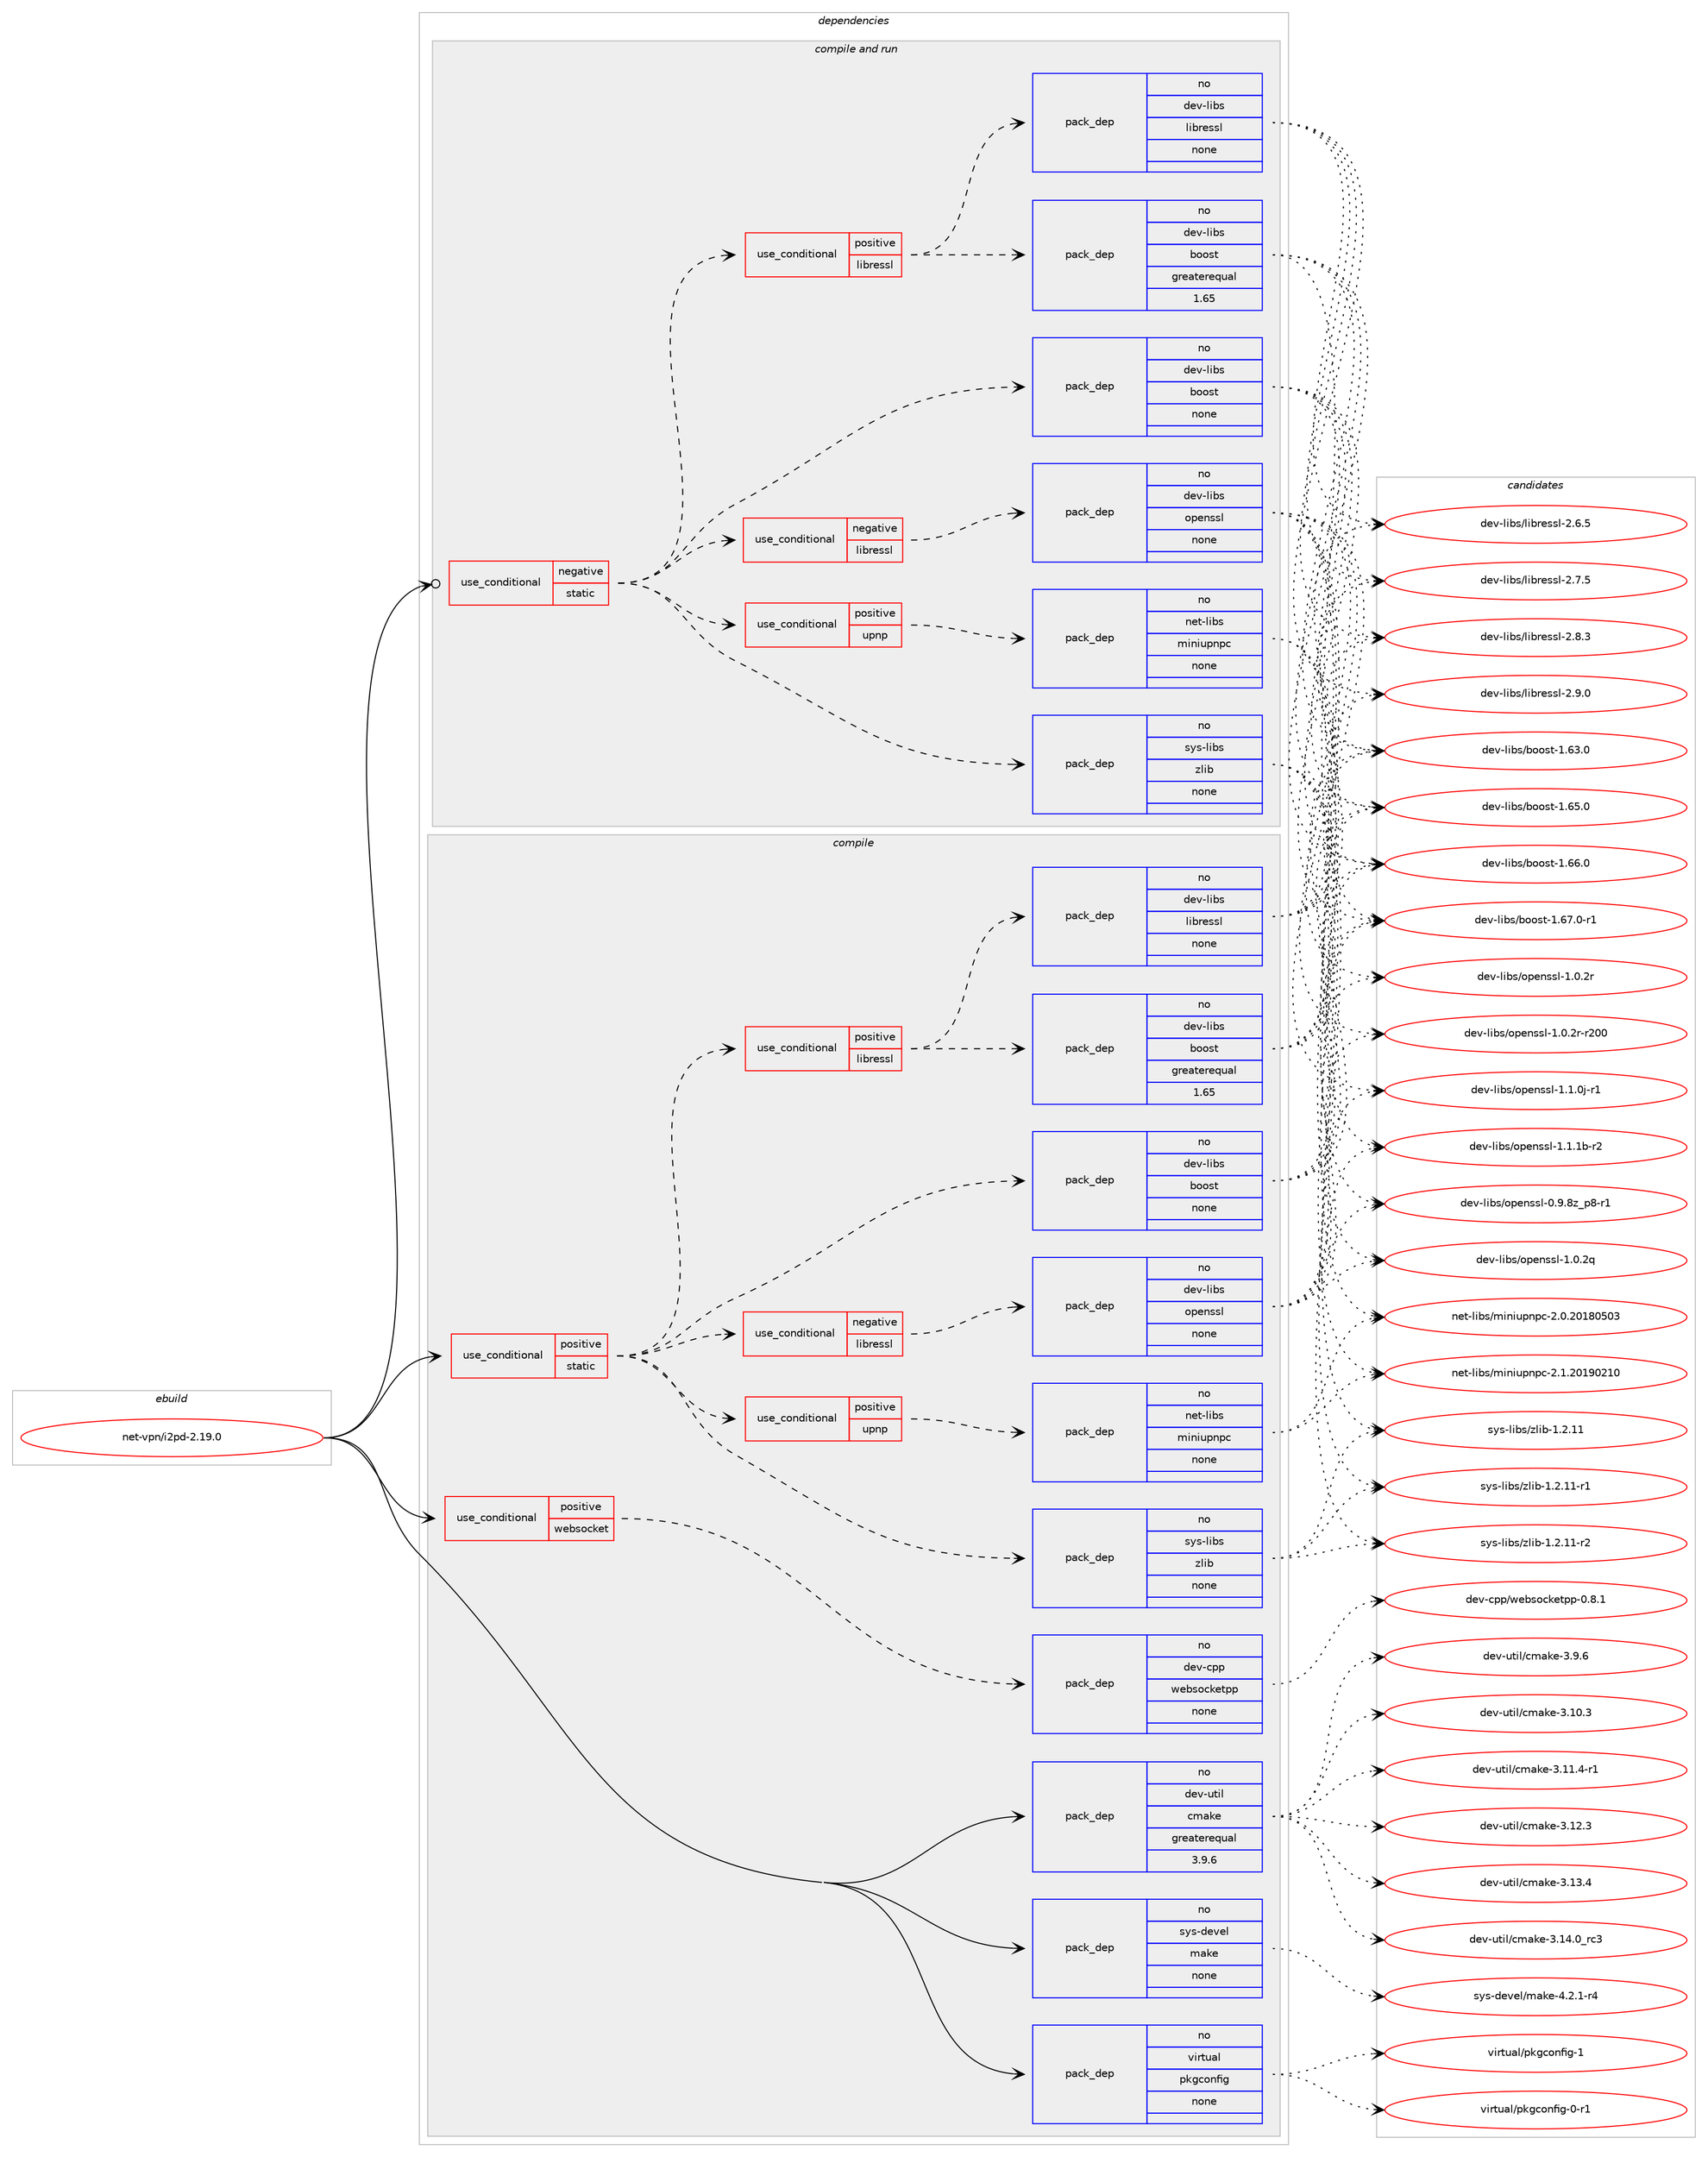 digraph prolog {

# *************
# Graph options
# *************

newrank=true;
concentrate=true;
compound=true;
graph [rankdir=LR,fontname=Helvetica,fontsize=10,ranksep=1.5];#, ranksep=2.5, nodesep=0.2];
edge  [arrowhead=vee];
node  [fontname=Helvetica,fontsize=10];

# **********
# The ebuild
# **********

subgraph cluster_leftcol {
color=gray;
rank=same;
label=<<i>ebuild</i>>;
id [label="net-vpn/i2pd-2.19.0", color=red, width=4, href="../net-vpn/i2pd-2.19.0.svg"];
}

# ****************
# The dependencies
# ****************

subgraph cluster_midcol {
color=gray;
label=<<i>dependencies</i>>;
subgraph cluster_compile {
fillcolor="#eeeeee";
style=filled;
label=<<i>compile</i>>;
subgraph cond450749 {
dependency1678546 [label=<<TABLE BORDER="0" CELLBORDER="1" CELLSPACING="0" CELLPADDING="4"><TR><TD ROWSPAN="3" CELLPADDING="10">use_conditional</TD></TR><TR><TD>positive</TD></TR><TR><TD>static</TD></TR></TABLE>>, shape=none, color=red];
subgraph pack1200326 {
dependency1678547 [label=<<TABLE BORDER="0" CELLBORDER="1" CELLSPACING="0" CELLPADDING="4" WIDTH="220"><TR><TD ROWSPAN="6" CELLPADDING="30">pack_dep</TD></TR><TR><TD WIDTH="110">no</TD></TR><TR><TD>dev-libs</TD></TR><TR><TD>boost</TD></TR><TR><TD>none</TD></TR><TR><TD></TD></TR></TABLE>>, shape=none, color=blue];
}
dependency1678546:e -> dependency1678547:w [weight=20,style="dashed",arrowhead="vee"];
subgraph cond450750 {
dependency1678548 [label=<<TABLE BORDER="0" CELLBORDER="1" CELLSPACING="0" CELLPADDING="4"><TR><TD ROWSPAN="3" CELLPADDING="10">use_conditional</TD></TR><TR><TD>negative</TD></TR><TR><TD>libressl</TD></TR></TABLE>>, shape=none, color=red];
subgraph pack1200327 {
dependency1678549 [label=<<TABLE BORDER="0" CELLBORDER="1" CELLSPACING="0" CELLPADDING="4" WIDTH="220"><TR><TD ROWSPAN="6" CELLPADDING="30">pack_dep</TD></TR><TR><TD WIDTH="110">no</TD></TR><TR><TD>dev-libs</TD></TR><TR><TD>openssl</TD></TR><TR><TD>none</TD></TR><TR><TD></TD></TR></TABLE>>, shape=none, color=blue];
}
dependency1678548:e -> dependency1678549:w [weight=20,style="dashed",arrowhead="vee"];
}
dependency1678546:e -> dependency1678548:w [weight=20,style="dashed",arrowhead="vee"];
subgraph cond450751 {
dependency1678550 [label=<<TABLE BORDER="0" CELLBORDER="1" CELLSPACING="0" CELLPADDING="4"><TR><TD ROWSPAN="3" CELLPADDING="10">use_conditional</TD></TR><TR><TD>positive</TD></TR><TR><TD>libressl</TD></TR></TABLE>>, shape=none, color=red];
subgraph pack1200328 {
dependency1678551 [label=<<TABLE BORDER="0" CELLBORDER="1" CELLSPACING="0" CELLPADDING="4" WIDTH="220"><TR><TD ROWSPAN="6" CELLPADDING="30">pack_dep</TD></TR><TR><TD WIDTH="110">no</TD></TR><TR><TD>dev-libs</TD></TR><TR><TD>libressl</TD></TR><TR><TD>none</TD></TR><TR><TD></TD></TR></TABLE>>, shape=none, color=blue];
}
dependency1678550:e -> dependency1678551:w [weight=20,style="dashed",arrowhead="vee"];
subgraph pack1200329 {
dependency1678552 [label=<<TABLE BORDER="0" CELLBORDER="1" CELLSPACING="0" CELLPADDING="4" WIDTH="220"><TR><TD ROWSPAN="6" CELLPADDING="30">pack_dep</TD></TR><TR><TD WIDTH="110">no</TD></TR><TR><TD>dev-libs</TD></TR><TR><TD>boost</TD></TR><TR><TD>greaterequal</TD></TR><TR><TD>1.65</TD></TR></TABLE>>, shape=none, color=blue];
}
dependency1678550:e -> dependency1678552:w [weight=20,style="dashed",arrowhead="vee"];
}
dependency1678546:e -> dependency1678550:w [weight=20,style="dashed",arrowhead="vee"];
subgraph pack1200330 {
dependency1678553 [label=<<TABLE BORDER="0" CELLBORDER="1" CELLSPACING="0" CELLPADDING="4" WIDTH="220"><TR><TD ROWSPAN="6" CELLPADDING="30">pack_dep</TD></TR><TR><TD WIDTH="110">no</TD></TR><TR><TD>sys-libs</TD></TR><TR><TD>zlib</TD></TR><TR><TD>none</TD></TR><TR><TD></TD></TR></TABLE>>, shape=none, color=blue];
}
dependency1678546:e -> dependency1678553:w [weight=20,style="dashed",arrowhead="vee"];
subgraph cond450752 {
dependency1678554 [label=<<TABLE BORDER="0" CELLBORDER="1" CELLSPACING="0" CELLPADDING="4"><TR><TD ROWSPAN="3" CELLPADDING="10">use_conditional</TD></TR><TR><TD>positive</TD></TR><TR><TD>upnp</TD></TR></TABLE>>, shape=none, color=red];
subgraph pack1200331 {
dependency1678555 [label=<<TABLE BORDER="0" CELLBORDER="1" CELLSPACING="0" CELLPADDING="4" WIDTH="220"><TR><TD ROWSPAN="6" CELLPADDING="30">pack_dep</TD></TR><TR><TD WIDTH="110">no</TD></TR><TR><TD>net-libs</TD></TR><TR><TD>miniupnpc</TD></TR><TR><TD>none</TD></TR><TR><TD></TD></TR></TABLE>>, shape=none, color=blue];
}
dependency1678554:e -> dependency1678555:w [weight=20,style="dashed",arrowhead="vee"];
}
dependency1678546:e -> dependency1678554:w [weight=20,style="dashed",arrowhead="vee"];
}
id:e -> dependency1678546:w [weight=20,style="solid",arrowhead="vee"];
subgraph cond450753 {
dependency1678556 [label=<<TABLE BORDER="0" CELLBORDER="1" CELLSPACING="0" CELLPADDING="4"><TR><TD ROWSPAN="3" CELLPADDING="10">use_conditional</TD></TR><TR><TD>positive</TD></TR><TR><TD>websocket</TD></TR></TABLE>>, shape=none, color=red];
subgraph pack1200332 {
dependency1678557 [label=<<TABLE BORDER="0" CELLBORDER="1" CELLSPACING="0" CELLPADDING="4" WIDTH="220"><TR><TD ROWSPAN="6" CELLPADDING="30">pack_dep</TD></TR><TR><TD WIDTH="110">no</TD></TR><TR><TD>dev-cpp</TD></TR><TR><TD>websocketpp</TD></TR><TR><TD>none</TD></TR><TR><TD></TD></TR></TABLE>>, shape=none, color=blue];
}
dependency1678556:e -> dependency1678557:w [weight=20,style="dashed",arrowhead="vee"];
}
id:e -> dependency1678556:w [weight=20,style="solid",arrowhead="vee"];
subgraph pack1200333 {
dependency1678558 [label=<<TABLE BORDER="0" CELLBORDER="1" CELLSPACING="0" CELLPADDING="4" WIDTH="220"><TR><TD ROWSPAN="6" CELLPADDING="30">pack_dep</TD></TR><TR><TD WIDTH="110">no</TD></TR><TR><TD>dev-util</TD></TR><TR><TD>cmake</TD></TR><TR><TD>greaterequal</TD></TR><TR><TD>3.9.6</TD></TR></TABLE>>, shape=none, color=blue];
}
id:e -> dependency1678558:w [weight=20,style="solid",arrowhead="vee"];
subgraph pack1200334 {
dependency1678559 [label=<<TABLE BORDER="0" CELLBORDER="1" CELLSPACING="0" CELLPADDING="4" WIDTH="220"><TR><TD ROWSPAN="6" CELLPADDING="30">pack_dep</TD></TR><TR><TD WIDTH="110">no</TD></TR><TR><TD>sys-devel</TD></TR><TR><TD>make</TD></TR><TR><TD>none</TD></TR><TR><TD></TD></TR></TABLE>>, shape=none, color=blue];
}
id:e -> dependency1678559:w [weight=20,style="solid",arrowhead="vee"];
subgraph pack1200335 {
dependency1678560 [label=<<TABLE BORDER="0" CELLBORDER="1" CELLSPACING="0" CELLPADDING="4" WIDTH="220"><TR><TD ROWSPAN="6" CELLPADDING="30">pack_dep</TD></TR><TR><TD WIDTH="110">no</TD></TR><TR><TD>virtual</TD></TR><TR><TD>pkgconfig</TD></TR><TR><TD>none</TD></TR><TR><TD></TD></TR></TABLE>>, shape=none, color=blue];
}
id:e -> dependency1678560:w [weight=20,style="solid",arrowhead="vee"];
}
subgraph cluster_compileandrun {
fillcolor="#eeeeee";
style=filled;
label=<<i>compile and run</i>>;
subgraph cond450754 {
dependency1678561 [label=<<TABLE BORDER="0" CELLBORDER="1" CELLSPACING="0" CELLPADDING="4"><TR><TD ROWSPAN="3" CELLPADDING="10">use_conditional</TD></TR><TR><TD>negative</TD></TR><TR><TD>static</TD></TR></TABLE>>, shape=none, color=red];
subgraph pack1200336 {
dependency1678562 [label=<<TABLE BORDER="0" CELLBORDER="1" CELLSPACING="0" CELLPADDING="4" WIDTH="220"><TR><TD ROWSPAN="6" CELLPADDING="30">pack_dep</TD></TR><TR><TD WIDTH="110">no</TD></TR><TR><TD>dev-libs</TD></TR><TR><TD>boost</TD></TR><TR><TD>none</TD></TR><TR><TD></TD></TR></TABLE>>, shape=none, color=blue];
}
dependency1678561:e -> dependency1678562:w [weight=20,style="dashed",arrowhead="vee"];
subgraph cond450755 {
dependency1678563 [label=<<TABLE BORDER="0" CELLBORDER="1" CELLSPACING="0" CELLPADDING="4"><TR><TD ROWSPAN="3" CELLPADDING="10">use_conditional</TD></TR><TR><TD>negative</TD></TR><TR><TD>libressl</TD></TR></TABLE>>, shape=none, color=red];
subgraph pack1200337 {
dependency1678564 [label=<<TABLE BORDER="0" CELLBORDER="1" CELLSPACING="0" CELLPADDING="4" WIDTH="220"><TR><TD ROWSPAN="6" CELLPADDING="30">pack_dep</TD></TR><TR><TD WIDTH="110">no</TD></TR><TR><TD>dev-libs</TD></TR><TR><TD>openssl</TD></TR><TR><TD>none</TD></TR><TR><TD></TD></TR></TABLE>>, shape=none, color=blue];
}
dependency1678563:e -> dependency1678564:w [weight=20,style="dashed",arrowhead="vee"];
}
dependency1678561:e -> dependency1678563:w [weight=20,style="dashed",arrowhead="vee"];
subgraph cond450756 {
dependency1678565 [label=<<TABLE BORDER="0" CELLBORDER="1" CELLSPACING="0" CELLPADDING="4"><TR><TD ROWSPAN="3" CELLPADDING="10">use_conditional</TD></TR><TR><TD>positive</TD></TR><TR><TD>libressl</TD></TR></TABLE>>, shape=none, color=red];
subgraph pack1200338 {
dependency1678566 [label=<<TABLE BORDER="0" CELLBORDER="1" CELLSPACING="0" CELLPADDING="4" WIDTH="220"><TR><TD ROWSPAN="6" CELLPADDING="30">pack_dep</TD></TR><TR><TD WIDTH="110">no</TD></TR><TR><TD>dev-libs</TD></TR><TR><TD>libressl</TD></TR><TR><TD>none</TD></TR><TR><TD></TD></TR></TABLE>>, shape=none, color=blue];
}
dependency1678565:e -> dependency1678566:w [weight=20,style="dashed",arrowhead="vee"];
subgraph pack1200339 {
dependency1678567 [label=<<TABLE BORDER="0" CELLBORDER="1" CELLSPACING="0" CELLPADDING="4" WIDTH="220"><TR><TD ROWSPAN="6" CELLPADDING="30">pack_dep</TD></TR><TR><TD WIDTH="110">no</TD></TR><TR><TD>dev-libs</TD></TR><TR><TD>boost</TD></TR><TR><TD>greaterequal</TD></TR><TR><TD>1.65</TD></TR></TABLE>>, shape=none, color=blue];
}
dependency1678565:e -> dependency1678567:w [weight=20,style="dashed",arrowhead="vee"];
}
dependency1678561:e -> dependency1678565:w [weight=20,style="dashed",arrowhead="vee"];
subgraph pack1200340 {
dependency1678568 [label=<<TABLE BORDER="0" CELLBORDER="1" CELLSPACING="0" CELLPADDING="4" WIDTH="220"><TR><TD ROWSPAN="6" CELLPADDING="30">pack_dep</TD></TR><TR><TD WIDTH="110">no</TD></TR><TR><TD>sys-libs</TD></TR><TR><TD>zlib</TD></TR><TR><TD>none</TD></TR><TR><TD></TD></TR></TABLE>>, shape=none, color=blue];
}
dependency1678561:e -> dependency1678568:w [weight=20,style="dashed",arrowhead="vee"];
subgraph cond450757 {
dependency1678569 [label=<<TABLE BORDER="0" CELLBORDER="1" CELLSPACING="0" CELLPADDING="4"><TR><TD ROWSPAN="3" CELLPADDING="10">use_conditional</TD></TR><TR><TD>positive</TD></TR><TR><TD>upnp</TD></TR></TABLE>>, shape=none, color=red];
subgraph pack1200341 {
dependency1678570 [label=<<TABLE BORDER="0" CELLBORDER="1" CELLSPACING="0" CELLPADDING="4" WIDTH="220"><TR><TD ROWSPAN="6" CELLPADDING="30">pack_dep</TD></TR><TR><TD WIDTH="110">no</TD></TR><TR><TD>net-libs</TD></TR><TR><TD>miniupnpc</TD></TR><TR><TD>none</TD></TR><TR><TD></TD></TR></TABLE>>, shape=none, color=blue];
}
dependency1678569:e -> dependency1678570:w [weight=20,style="dashed",arrowhead="vee"];
}
dependency1678561:e -> dependency1678569:w [weight=20,style="dashed",arrowhead="vee"];
}
id:e -> dependency1678561:w [weight=20,style="solid",arrowhead="odotvee"];
}
subgraph cluster_run {
fillcolor="#eeeeee";
style=filled;
label=<<i>run</i>>;
}
}

# **************
# The candidates
# **************

subgraph cluster_choices {
rank=same;
color=gray;
label=<<i>candidates</i>>;

subgraph choice1200326 {
color=black;
nodesep=1;
choice1001011184510810598115479811111111511645494654514648 [label="dev-libs/boost-1.63.0", color=red, width=4,href="../dev-libs/boost-1.63.0.svg"];
choice1001011184510810598115479811111111511645494654534648 [label="dev-libs/boost-1.65.0", color=red, width=4,href="../dev-libs/boost-1.65.0.svg"];
choice1001011184510810598115479811111111511645494654544648 [label="dev-libs/boost-1.66.0", color=red, width=4,href="../dev-libs/boost-1.66.0.svg"];
choice10010111845108105981154798111111115116454946545546484511449 [label="dev-libs/boost-1.67.0-r1", color=red, width=4,href="../dev-libs/boost-1.67.0-r1.svg"];
dependency1678547:e -> choice1001011184510810598115479811111111511645494654514648:w [style=dotted,weight="100"];
dependency1678547:e -> choice1001011184510810598115479811111111511645494654534648:w [style=dotted,weight="100"];
dependency1678547:e -> choice1001011184510810598115479811111111511645494654544648:w [style=dotted,weight="100"];
dependency1678547:e -> choice10010111845108105981154798111111115116454946545546484511449:w [style=dotted,weight="100"];
}
subgraph choice1200327 {
color=black;
nodesep=1;
choice10010111845108105981154711111210111011511510845484657465612295112564511449 [label="dev-libs/openssl-0.9.8z_p8-r1", color=red, width=4,href="../dev-libs/openssl-0.9.8z_p8-r1.svg"];
choice100101118451081059811547111112101110115115108454946484650113 [label="dev-libs/openssl-1.0.2q", color=red, width=4,href="../dev-libs/openssl-1.0.2q.svg"];
choice100101118451081059811547111112101110115115108454946484650114 [label="dev-libs/openssl-1.0.2r", color=red, width=4,href="../dev-libs/openssl-1.0.2r.svg"];
choice10010111845108105981154711111210111011511510845494648465011445114504848 [label="dev-libs/openssl-1.0.2r-r200", color=red, width=4,href="../dev-libs/openssl-1.0.2r-r200.svg"];
choice1001011184510810598115471111121011101151151084549464946481064511449 [label="dev-libs/openssl-1.1.0j-r1", color=red, width=4,href="../dev-libs/openssl-1.1.0j-r1.svg"];
choice100101118451081059811547111112101110115115108454946494649984511450 [label="dev-libs/openssl-1.1.1b-r2", color=red, width=4,href="../dev-libs/openssl-1.1.1b-r2.svg"];
dependency1678549:e -> choice10010111845108105981154711111210111011511510845484657465612295112564511449:w [style=dotted,weight="100"];
dependency1678549:e -> choice100101118451081059811547111112101110115115108454946484650113:w [style=dotted,weight="100"];
dependency1678549:e -> choice100101118451081059811547111112101110115115108454946484650114:w [style=dotted,weight="100"];
dependency1678549:e -> choice10010111845108105981154711111210111011511510845494648465011445114504848:w [style=dotted,weight="100"];
dependency1678549:e -> choice1001011184510810598115471111121011101151151084549464946481064511449:w [style=dotted,weight="100"];
dependency1678549:e -> choice100101118451081059811547111112101110115115108454946494649984511450:w [style=dotted,weight="100"];
}
subgraph choice1200328 {
color=black;
nodesep=1;
choice10010111845108105981154710810598114101115115108455046544653 [label="dev-libs/libressl-2.6.5", color=red, width=4,href="../dev-libs/libressl-2.6.5.svg"];
choice10010111845108105981154710810598114101115115108455046554653 [label="dev-libs/libressl-2.7.5", color=red, width=4,href="../dev-libs/libressl-2.7.5.svg"];
choice10010111845108105981154710810598114101115115108455046564651 [label="dev-libs/libressl-2.8.3", color=red, width=4,href="../dev-libs/libressl-2.8.3.svg"];
choice10010111845108105981154710810598114101115115108455046574648 [label="dev-libs/libressl-2.9.0", color=red, width=4,href="../dev-libs/libressl-2.9.0.svg"];
dependency1678551:e -> choice10010111845108105981154710810598114101115115108455046544653:w [style=dotted,weight="100"];
dependency1678551:e -> choice10010111845108105981154710810598114101115115108455046554653:w [style=dotted,weight="100"];
dependency1678551:e -> choice10010111845108105981154710810598114101115115108455046564651:w [style=dotted,weight="100"];
dependency1678551:e -> choice10010111845108105981154710810598114101115115108455046574648:w [style=dotted,weight="100"];
}
subgraph choice1200329 {
color=black;
nodesep=1;
choice1001011184510810598115479811111111511645494654514648 [label="dev-libs/boost-1.63.0", color=red, width=4,href="../dev-libs/boost-1.63.0.svg"];
choice1001011184510810598115479811111111511645494654534648 [label="dev-libs/boost-1.65.0", color=red, width=4,href="../dev-libs/boost-1.65.0.svg"];
choice1001011184510810598115479811111111511645494654544648 [label="dev-libs/boost-1.66.0", color=red, width=4,href="../dev-libs/boost-1.66.0.svg"];
choice10010111845108105981154798111111115116454946545546484511449 [label="dev-libs/boost-1.67.0-r1", color=red, width=4,href="../dev-libs/boost-1.67.0-r1.svg"];
dependency1678552:e -> choice1001011184510810598115479811111111511645494654514648:w [style=dotted,weight="100"];
dependency1678552:e -> choice1001011184510810598115479811111111511645494654534648:w [style=dotted,weight="100"];
dependency1678552:e -> choice1001011184510810598115479811111111511645494654544648:w [style=dotted,weight="100"];
dependency1678552:e -> choice10010111845108105981154798111111115116454946545546484511449:w [style=dotted,weight="100"];
}
subgraph choice1200330 {
color=black;
nodesep=1;
choice1151211154510810598115471221081059845494650464949 [label="sys-libs/zlib-1.2.11", color=red, width=4,href="../sys-libs/zlib-1.2.11.svg"];
choice11512111545108105981154712210810598454946504649494511449 [label="sys-libs/zlib-1.2.11-r1", color=red, width=4,href="../sys-libs/zlib-1.2.11-r1.svg"];
choice11512111545108105981154712210810598454946504649494511450 [label="sys-libs/zlib-1.2.11-r2", color=red, width=4,href="../sys-libs/zlib-1.2.11-r2.svg"];
dependency1678553:e -> choice1151211154510810598115471221081059845494650464949:w [style=dotted,weight="100"];
dependency1678553:e -> choice11512111545108105981154712210810598454946504649494511449:w [style=dotted,weight="100"];
dependency1678553:e -> choice11512111545108105981154712210810598454946504649494511450:w [style=dotted,weight="100"];
}
subgraph choice1200331 {
color=black;
nodesep=1;
choice1101011164510810598115471091051101051171121101129945504648465048495648534851 [label="net-libs/miniupnpc-2.0.20180503", color=red, width=4,href="../net-libs/miniupnpc-2.0.20180503.svg"];
choice1101011164510810598115471091051101051171121101129945504649465048495748504948 [label="net-libs/miniupnpc-2.1.20190210", color=red, width=4,href="../net-libs/miniupnpc-2.1.20190210.svg"];
dependency1678555:e -> choice1101011164510810598115471091051101051171121101129945504648465048495648534851:w [style=dotted,weight="100"];
dependency1678555:e -> choice1101011164510810598115471091051101051171121101129945504649465048495748504948:w [style=dotted,weight="100"];
}
subgraph choice1200332 {
color=black;
nodesep=1;
choice1001011184599112112471191019811511199107101116112112454846564649 [label="dev-cpp/websocketpp-0.8.1", color=red, width=4,href="../dev-cpp/websocketpp-0.8.1.svg"];
dependency1678557:e -> choice1001011184599112112471191019811511199107101116112112454846564649:w [style=dotted,weight="100"];
}
subgraph choice1200333 {
color=black;
nodesep=1;
choice1001011184511711610510847991099710710145514649484651 [label="dev-util/cmake-3.10.3", color=red, width=4,href="../dev-util/cmake-3.10.3.svg"];
choice10010111845117116105108479910997107101455146494946524511449 [label="dev-util/cmake-3.11.4-r1", color=red, width=4,href="../dev-util/cmake-3.11.4-r1.svg"];
choice1001011184511711610510847991099710710145514649504651 [label="dev-util/cmake-3.12.3", color=red, width=4,href="../dev-util/cmake-3.12.3.svg"];
choice1001011184511711610510847991099710710145514649514652 [label="dev-util/cmake-3.13.4", color=red, width=4,href="../dev-util/cmake-3.13.4.svg"];
choice1001011184511711610510847991099710710145514649524648951149951 [label="dev-util/cmake-3.14.0_rc3", color=red, width=4,href="../dev-util/cmake-3.14.0_rc3.svg"];
choice10010111845117116105108479910997107101455146574654 [label="dev-util/cmake-3.9.6", color=red, width=4,href="../dev-util/cmake-3.9.6.svg"];
dependency1678558:e -> choice1001011184511711610510847991099710710145514649484651:w [style=dotted,weight="100"];
dependency1678558:e -> choice10010111845117116105108479910997107101455146494946524511449:w [style=dotted,weight="100"];
dependency1678558:e -> choice1001011184511711610510847991099710710145514649504651:w [style=dotted,weight="100"];
dependency1678558:e -> choice1001011184511711610510847991099710710145514649514652:w [style=dotted,weight="100"];
dependency1678558:e -> choice1001011184511711610510847991099710710145514649524648951149951:w [style=dotted,weight="100"];
dependency1678558:e -> choice10010111845117116105108479910997107101455146574654:w [style=dotted,weight="100"];
}
subgraph choice1200334 {
color=black;
nodesep=1;
choice1151211154510010111810110847109971071014552465046494511452 [label="sys-devel/make-4.2.1-r4", color=red, width=4,href="../sys-devel/make-4.2.1-r4.svg"];
dependency1678559:e -> choice1151211154510010111810110847109971071014552465046494511452:w [style=dotted,weight="100"];
}
subgraph choice1200335 {
color=black;
nodesep=1;
choice11810511411611797108471121071039911111010210510345484511449 [label="virtual/pkgconfig-0-r1", color=red, width=4,href="../virtual/pkgconfig-0-r1.svg"];
choice1181051141161179710847112107103991111101021051034549 [label="virtual/pkgconfig-1", color=red, width=4,href="../virtual/pkgconfig-1.svg"];
dependency1678560:e -> choice11810511411611797108471121071039911111010210510345484511449:w [style=dotted,weight="100"];
dependency1678560:e -> choice1181051141161179710847112107103991111101021051034549:w [style=dotted,weight="100"];
}
subgraph choice1200336 {
color=black;
nodesep=1;
choice1001011184510810598115479811111111511645494654514648 [label="dev-libs/boost-1.63.0", color=red, width=4,href="../dev-libs/boost-1.63.0.svg"];
choice1001011184510810598115479811111111511645494654534648 [label="dev-libs/boost-1.65.0", color=red, width=4,href="../dev-libs/boost-1.65.0.svg"];
choice1001011184510810598115479811111111511645494654544648 [label="dev-libs/boost-1.66.0", color=red, width=4,href="../dev-libs/boost-1.66.0.svg"];
choice10010111845108105981154798111111115116454946545546484511449 [label="dev-libs/boost-1.67.0-r1", color=red, width=4,href="../dev-libs/boost-1.67.0-r1.svg"];
dependency1678562:e -> choice1001011184510810598115479811111111511645494654514648:w [style=dotted,weight="100"];
dependency1678562:e -> choice1001011184510810598115479811111111511645494654534648:w [style=dotted,weight="100"];
dependency1678562:e -> choice1001011184510810598115479811111111511645494654544648:w [style=dotted,weight="100"];
dependency1678562:e -> choice10010111845108105981154798111111115116454946545546484511449:w [style=dotted,weight="100"];
}
subgraph choice1200337 {
color=black;
nodesep=1;
choice10010111845108105981154711111210111011511510845484657465612295112564511449 [label="dev-libs/openssl-0.9.8z_p8-r1", color=red, width=4,href="../dev-libs/openssl-0.9.8z_p8-r1.svg"];
choice100101118451081059811547111112101110115115108454946484650113 [label="dev-libs/openssl-1.0.2q", color=red, width=4,href="../dev-libs/openssl-1.0.2q.svg"];
choice100101118451081059811547111112101110115115108454946484650114 [label="dev-libs/openssl-1.0.2r", color=red, width=4,href="../dev-libs/openssl-1.0.2r.svg"];
choice10010111845108105981154711111210111011511510845494648465011445114504848 [label="dev-libs/openssl-1.0.2r-r200", color=red, width=4,href="../dev-libs/openssl-1.0.2r-r200.svg"];
choice1001011184510810598115471111121011101151151084549464946481064511449 [label="dev-libs/openssl-1.1.0j-r1", color=red, width=4,href="../dev-libs/openssl-1.1.0j-r1.svg"];
choice100101118451081059811547111112101110115115108454946494649984511450 [label="dev-libs/openssl-1.1.1b-r2", color=red, width=4,href="../dev-libs/openssl-1.1.1b-r2.svg"];
dependency1678564:e -> choice10010111845108105981154711111210111011511510845484657465612295112564511449:w [style=dotted,weight="100"];
dependency1678564:e -> choice100101118451081059811547111112101110115115108454946484650113:w [style=dotted,weight="100"];
dependency1678564:e -> choice100101118451081059811547111112101110115115108454946484650114:w [style=dotted,weight="100"];
dependency1678564:e -> choice10010111845108105981154711111210111011511510845494648465011445114504848:w [style=dotted,weight="100"];
dependency1678564:e -> choice1001011184510810598115471111121011101151151084549464946481064511449:w [style=dotted,weight="100"];
dependency1678564:e -> choice100101118451081059811547111112101110115115108454946494649984511450:w [style=dotted,weight="100"];
}
subgraph choice1200338 {
color=black;
nodesep=1;
choice10010111845108105981154710810598114101115115108455046544653 [label="dev-libs/libressl-2.6.5", color=red, width=4,href="../dev-libs/libressl-2.6.5.svg"];
choice10010111845108105981154710810598114101115115108455046554653 [label="dev-libs/libressl-2.7.5", color=red, width=4,href="../dev-libs/libressl-2.7.5.svg"];
choice10010111845108105981154710810598114101115115108455046564651 [label="dev-libs/libressl-2.8.3", color=red, width=4,href="../dev-libs/libressl-2.8.3.svg"];
choice10010111845108105981154710810598114101115115108455046574648 [label="dev-libs/libressl-2.9.0", color=red, width=4,href="../dev-libs/libressl-2.9.0.svg"];
dependency1678566:e -> choice10010111845108105981154710810598114101115115108455046544653:w [style=dotted,weight="100"];
dependency1678566:e -> choice10010111845108105981154710810598114101115115108455046554653:w [style=dotted,weight="100"];
dependency1678566:e -> choice10010111845108105981154710810598114101115115108455046564651:w [style=dotted,weight="100"];
dependency1678566:e -> choice10010111845108105981154710810598114101115115108455046574648:w [style=dotted,weight="100"];
}
subgraph choice1200339 {
color=black;
nodesep=1;
choice1001011184510810598115479811111111511645494654514648 [label="dev-libs/boost-1.63.0", color=red, width=4,href="../dev-libs/boost-1.63.0.svg"];
choice1001011184510810598115479811111111511645494654534648 [label="dev-libs/boost-1.65.0", color=red, width=4,href="../dev-libs/boost-1.65.0.svg"];
choice1001011184510810598115479811111111511645494654544648 [label="dev-libs/boost-1.66.0", color=red, width=4,href="../dev-libs/boost-1.66.0.svg"];
choice10010111845108105981154798111111115116454946545546484511449 [label="dev-libs/boost-1.67.0-r1", color=red, width=4,href="../dev-libs/boost-1.67.0-r1.svg"];
dependency1678567:e -> choice1001011184510810598115479811111111511645494654514648:w [style=dotted,weight="100"];
dependency1678567:e -> choice1001011184510810598115479811111111511645494654534648:w [style=dotted,weight="100"];
dependency1678567:e -> choice1001011184510810598115479811111111511645494654544648:w [style=dotted,weight="100"];
dependency1678567:e -> choice10010111845108105981154798111111115116454946545546484511449:w [style=dotted,weight="100"];
}
subgraph choice1200340 {
color=black;
nodesep=1;
choice1151211154510810598115471221081059845494650464949 [label="sys-libs/zlib-1.2.11", color=red, width=4,href="../sys-libs/zlib-1.2.11.svg"];
choice11512111545108105981154712210810598454946504649494511449 [label="sys-libs/zlib-1.2.11-r1", color=red, width=4,href="../sys-libs/zlib-1.2.11-r1.svg"];
choice11512111545108105981154712210810598454946504649494511450 [label="sys-libs/zlib-1.2.11-r2", color=red, width=4,href="../sys-libs/zlib-1.2.11-r2.svg"];
dependency1678568:e -> choice1151211154510810598115471221081059845494650464949:w [style=dotted,weight="100"];
dependency1678568:e -> choice11512111545108105981154712210810598454946504649494511449:w [style=dotted,weight="100"];
dependency1678568:e -> choice11512111545108105981154712210810598454946504649494511450:w [style=dotted,weight="100"];
}
subgraph choice1200341 {
color=black;
nodesep=1;
choice1101011164510810598115471091051101051171121101129945504648465048495648534851 [label="net-libs/miniupnpc-2.0.20180503", color=red, width=4,href="../net-libs/miniupnpc-2.0.20180503.svg"];
choice1101011164510810598115471091051101051171121101129945504649465048495748504948 [label="net-libs/miniupnpc-2.1.20190210", color=red, width=4,href="../net-libs/miniupnpc-2.1.20190210.svg"];
dependency1678570:e -> choice1101011164510810598115471091051101051171121101129945504648465048495648534851:w [style=dotted,weight="100"];
dependency1678570:e -> choice1101011164510810598115471091051101051171121101129945504649465048495748504948:w [style=dotted,weight="100"];
}
}

}
